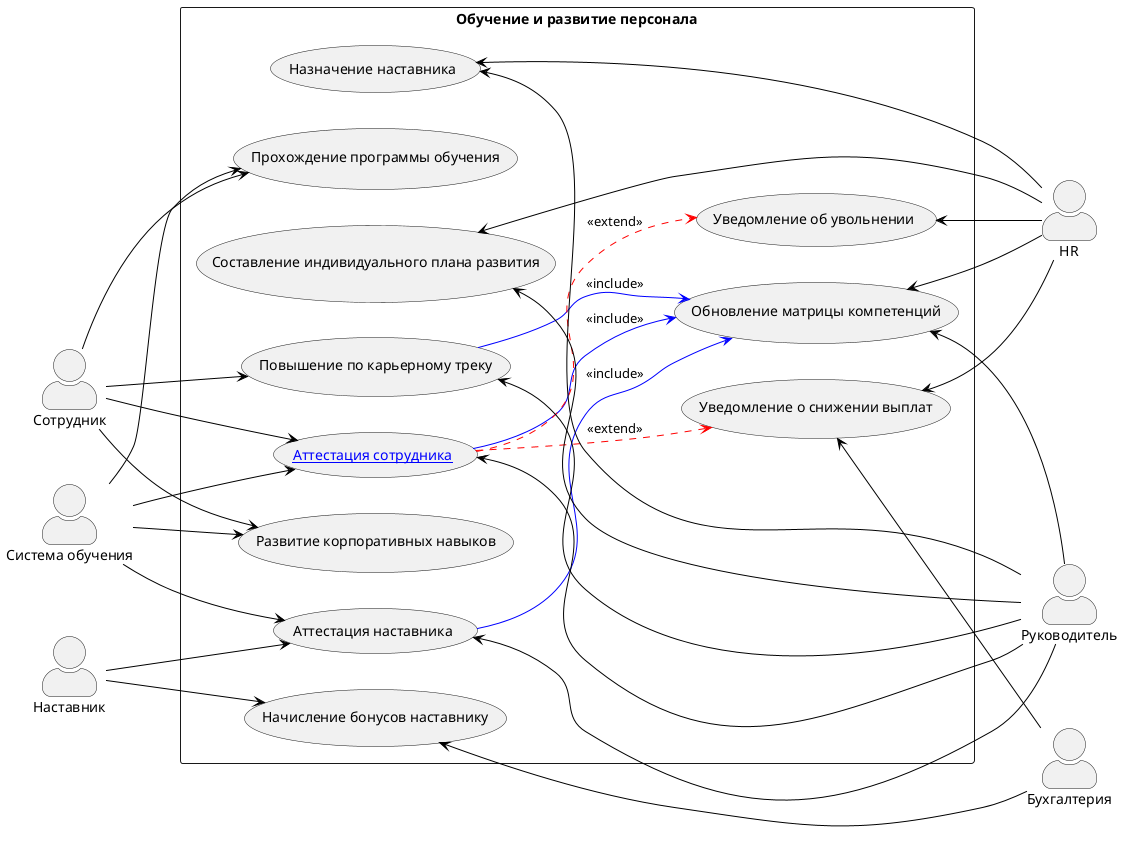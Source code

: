 @startuml UseCase_EmployeeDevelopment
left to right direction
skinparam packageStyle rectangle
skinparam actorStyle awesome

' Цвета линий для include/extend
skinparam ArrowColor Black
skinparam ArrowFontColor Black
skinparam usecase {
  ArrowColor Black
  ArrowFontColor Black
}

' Для цветных связей используем цвет в самих стрелках
actor "Сотрудник" as Employee
actor "Наставник" as Mentor
actor "Система обучения" as LMS
actor "Руководитель" as Manager
actor "HR" as HR
actor "Бухгалтерия" as Finance

rectangle "Обучение и развитие персонала" {
  usecase "Прохождение программы обучения" as UC1
  usecase "Составление индивидуального плана развития" as UC2
  usecase "[[Activity_Attestation.puml Аттестация сотрудника]]" as UC3
  usecase "Аттестация наставника" as UC4
  usecase "Назначение наставника" as UC5
  usecase "Начисление бонусов наставнику" as UC6
  usecase "Уведомление о снижении выплат" as UC7
  usecase "Уведомление об увольнении" as UC8
  usecase "Повышение по карьерному треку" as UC9
  usecase "Обновление матрицы компетенций" as UC10
  usecase "Развитие корпоративных навыков" as UC11
}

Employee --> UC1
Employee --> UC3
Employee --> UC9
Employee --> UC11

Mentor --> UC4
Mentor --> UC6

LMS --> UC1
LMS --> UC3
LMS --> UC4
LMS --> UC11

UC3 -[#blue]-> UC10 : <<include>>
UC4 -[#blue]-> UC10 : <<include>>
UC9 -[#blue]-> UC10 : <<include>>
UC3 -[#red,dashed]-> UC7 : <<extend>>
UC3 -[#red,dashed]-> UC8 : <<extend>>

UC2 <-- Manager
UC3 <-- Manager
UC4 <-- Manager
UC5 <-- Manager
UC9 <-- Manager
UC10 <-- Manager

UC2 <-- HR
UC5 <-- HR
UC7 <-- HR
UC8 <-- HR
UC10 <-- HR

UC6 <-- Finance
UC7 <-- Finance
@enduml

